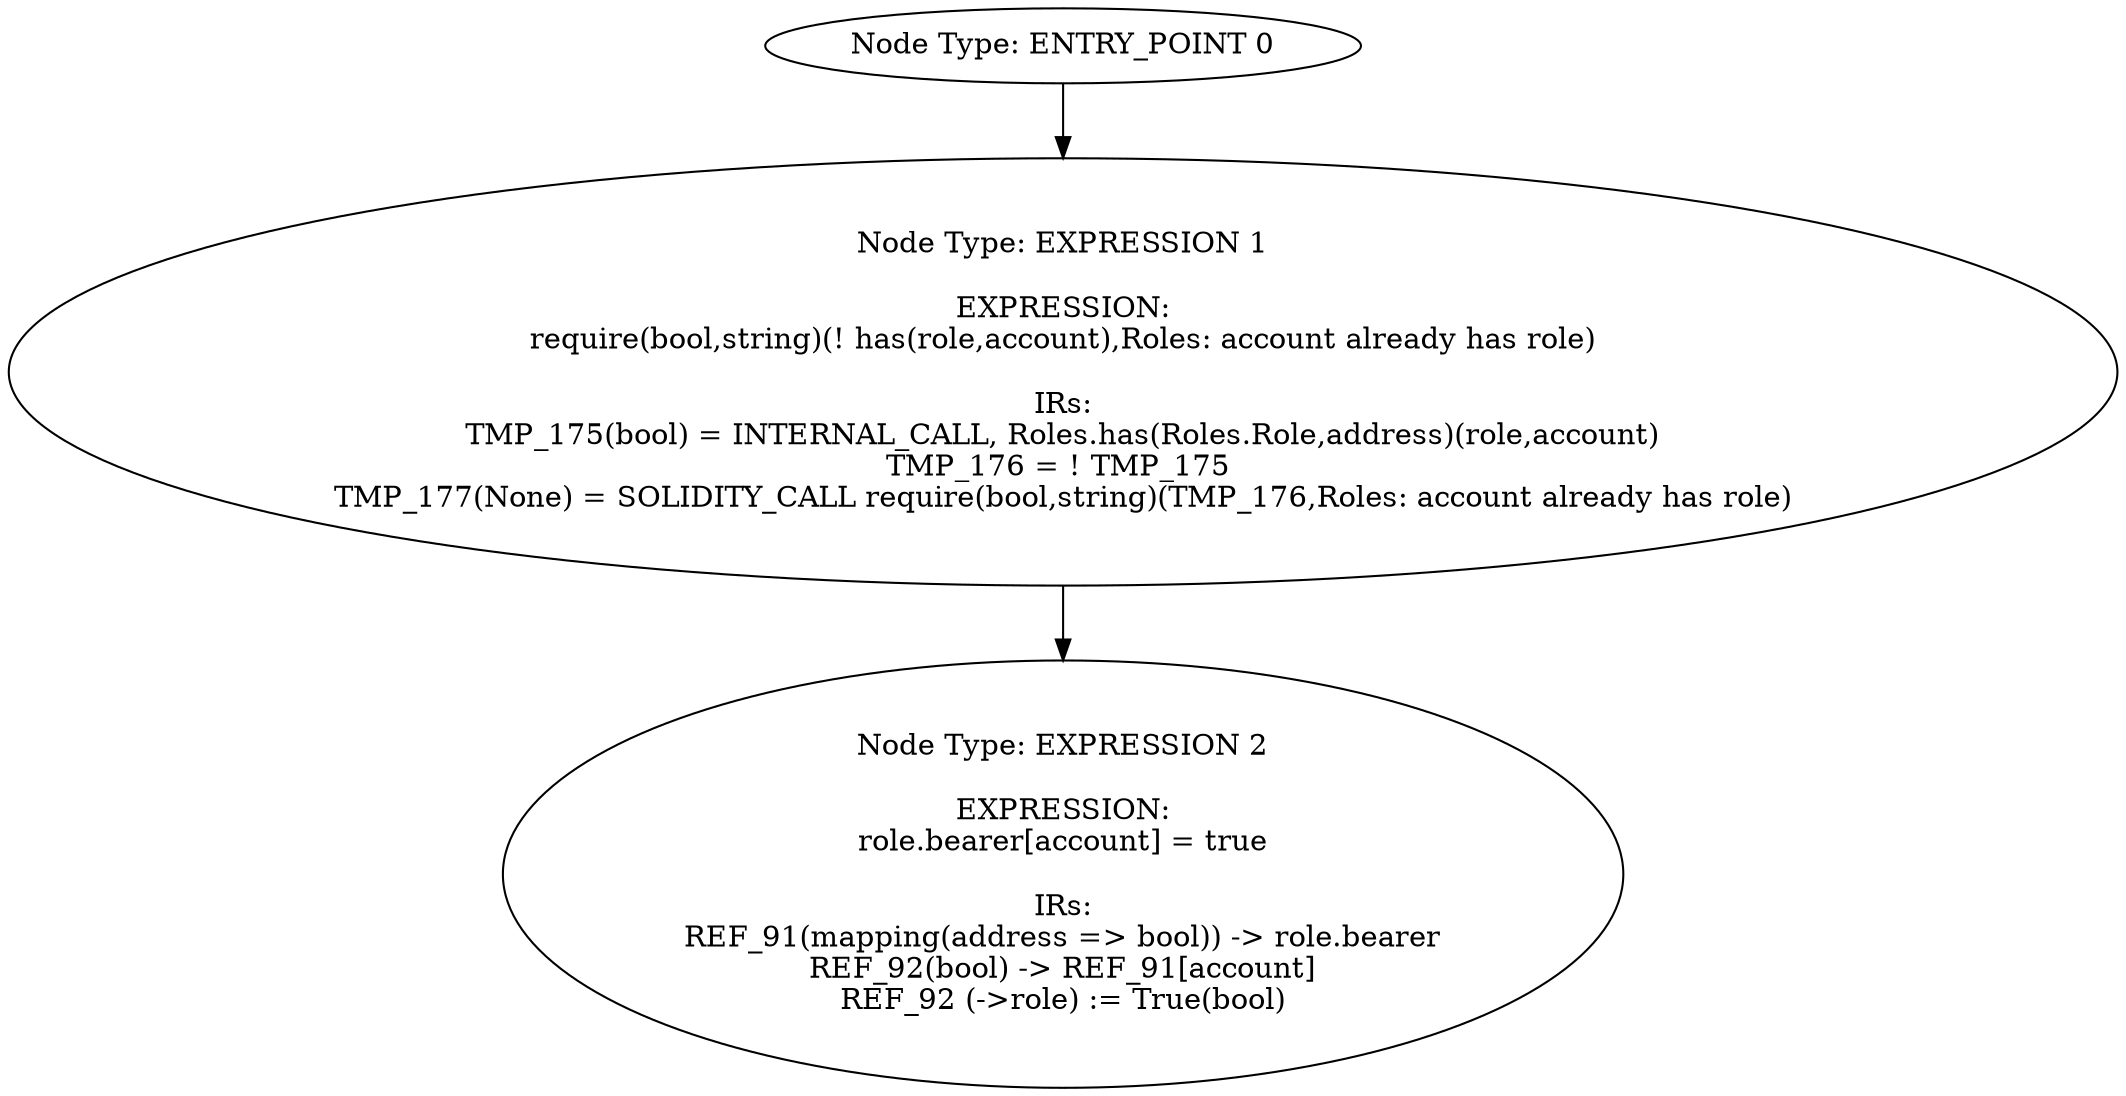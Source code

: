 digraph{
0[label="Node Type: ENTRY_POINT 0
"];
0->1;
1[label="Node Type: EXPRESSION 1

EXPRESSION:
require(bool,string)(! has(role,account),Roles: account already has role)

IRs:
TMP_175(bool) = INTERNAL_CALL, Roles.has(Roles.Role,address)(role,account)
TMP_176 = ! TMP_175 
TMP_177(None) = SOLIDITY_CALL require(bool,string)(TMP_176,Roles: account already has role)"];
1->2;
2[label="Node Type: EXPRESSION 2

EXPRESSION:
role.bearer[account] = true

IRs:
REF_91(mapping(address => bool)) -> role.bearer
REF_92(bool) -> REF_91[account]
REF_92 (->role) := True(bool)"];
}
